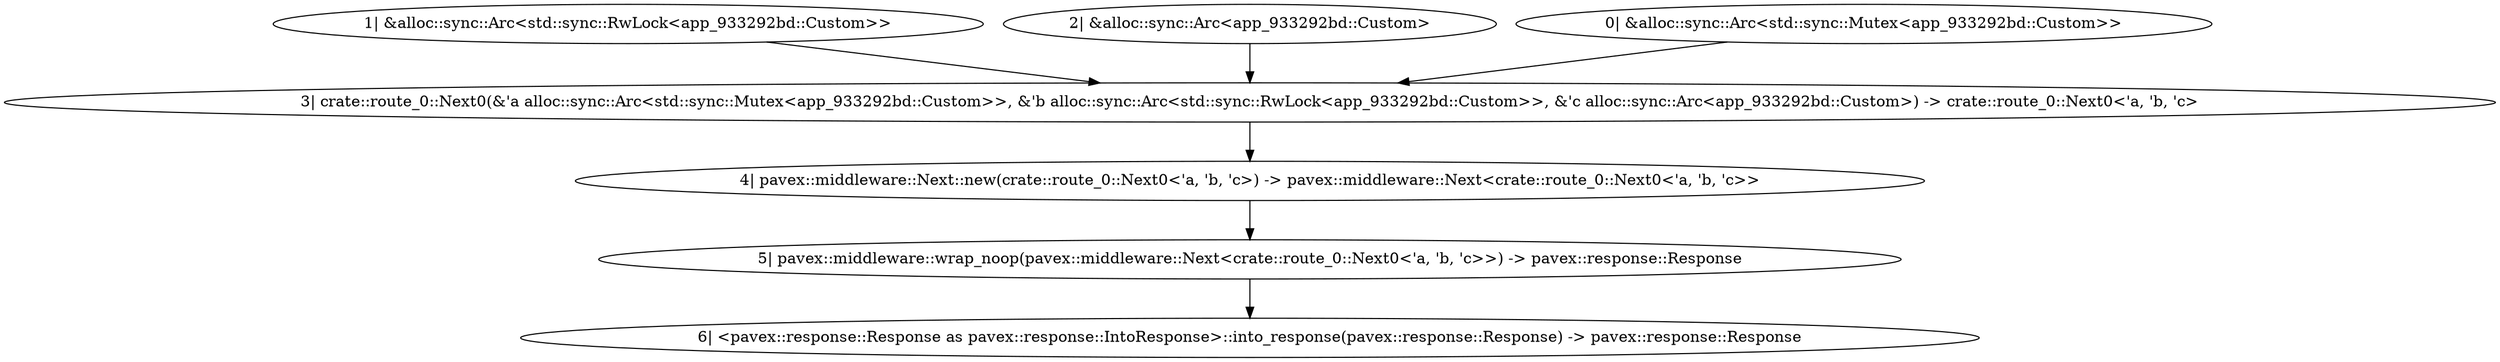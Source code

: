 digraph "GET / - 0" {
    0 [ label = "5| pavex::middleware::wrap_noop(pavex::middleware::Next<crate::route_0::Next0<'a, 'b, 'c>>) -> pavex::response::Response"]
    1 [ label = "4| pavex::middleware::Next::new(crate::route_0::Next0<'a, 'b, 'c>) -> pavex::middleware::Next<crate::route_0::Next0<'a, 'b, 'c>>"]
    2 [ label = "3| crate::route_0::Next0(&'a alloc::sync::Arc<std::sync::Mutex<app_933292bd::Custom>>, &'b alloc::sync::Arc<std::sync::RwLock<app_933292bd::Custom>>, &'c alloc::sync::Arc<app_933292bd::Custom>) -> crate::route_0::Next0<'a, 'b, 'c>"]
    3 [ label = "1| &alloc::sync::Arc<std::sync::RwLock<app_933292bd::Custom>>"]
    4 [ label = "2| &alloc::sync::Arc<app_933292bd::Custom>"]
    6 [ label = "6| <pavex::response::Response as pavex::response::IntoResponse>::into_response(pavex::response::Response) -> pavex::response::Response"]
    7 [ label = "0| &alloc::sync::Arc<std::sync::Mutex<app_933292bd::Custom>>"]
    1 -> 0 [ ]
    2 -> 1 [ ]
    4 -> 2 [ ]
    3 -> 2 [ ]
    0 -> 6 [ ]
    7 -> 2 [ ]
}

digraph "GET / - 1" {
    0 [ label = "3| app_933292bd::handler(&alloc::sync::Arc<app_933292bd::Custom>, &alloc::sync::Arc<std::sync::Mutex<app_933292bd::Custom>>, &alloc::sync::Arc<std::sync::RwLock<app_933292bd::Custom>>) -> http::StatusCode"]
    1 [ label = "1| &alloc::sync::Arc<std::sync::Mutex<app_933292bd::Custom>>"]
    2 [ label = "2| &alloc::sync::Arc<std::sync::RwLock<app_933292bd::Custom>>"]
    4 [ label = "4| <http::StatusCode as pavex::response::IntoResponse>::into_response(http::StatusCode) -> pavex::response::Response"]
    5 [ label = "0| &alloc::sync::Arc<app_933292bd::Custom>"]
    2 -> 0 [ ]
    1 -> 0 [ ]
    0 -> 4 [ ]
    5 -> 0 [ ]
}

digraph "* * - 0" {
    0 [ label = "3| pavex::middleware::wrap_noop(pavex::middleware::Next<crate::route_1::Next0<'a>>) -> pavex::response::Response"]
    1 [ label = "2| pavex::middleware::Next::new(crate::route_1::Next0<'a>) -> pavex::middleware::Next<crate::route_1::Next0<'a>>"]
    2 [ label = "1| crate::route_1::Next0(&'a pavex::router::AllowedMethods) -> crate::route_1::Next0<'a>"]
    4 [ label = "4| <pavex::response::Response as pavex::response::IntoResponse>::into_response(pavex::response::Response) -> pavex::response::Response"]
    5 [ label = "0| &pavex::router::AllowedMethods"]
    1 -> 0 [ ]
    2 -> 1 [ ]
    0 -> 4 [ ]
    5 -> 2 [ ]
}

digraph "* * - 1" {
    0 [ label = "1| pavex::router::default_fallback(&pavex::router::AllowedMethods) -> pavex::response::Response"]
    2 [ label = "2| <pavex::response::Response as pavex::response::IntoResponse>::into_response(pavex::response::Response) -> pavex::response::Response"]
    3 [ label = "0| &pavex::router::AllowedMethods"]
    0 -> 2 [ ]
    3 -> 0 [ ]
}

digraph app_state {
    0 [ label = "3| crate::ApplicationState(alloc::sync::Arc<app_933292bd::Custom>, alloc::sync::Arc<std::sync::Mutex<app_933292bd::Custom>>, alloc::sync::Arc<std::sync::RwLock<app_933292bd::Custom>>) -> crate::ApplicationState"]
    1 [ label = "2| app_933292bd::arc() -> alloc::sync::Arc<app_933292bd::Custom>"]
    2 [ label = "1| app_933292bd::arc_mutex() -> alloc::sync::Arc<std::sync::Mutex<app_933292bd::Custom>>"]
    3 [ label = "0| app_933292bd::arc_rwlock() -> alloc::sync::Arc<std::sync::RwLock<app_933292bd::Custom>>"]
    3 -> 0 [ ]
    2 -> 0 [ ]
    1 -> 0 [ ]
}
